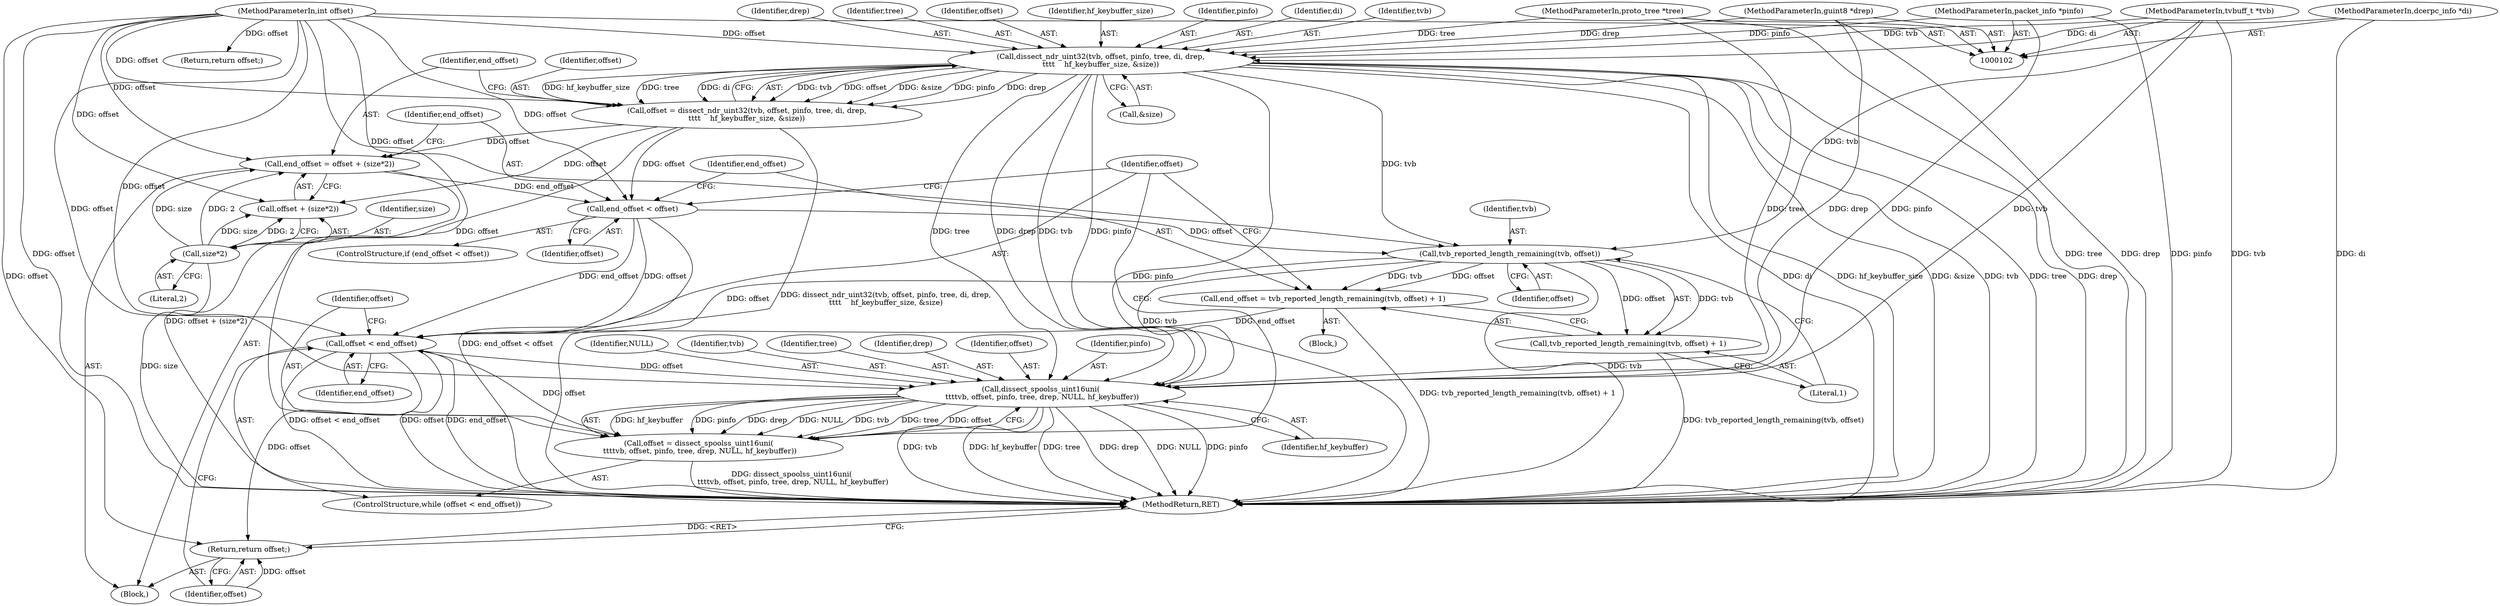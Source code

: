 digraph "0_wireshark_b4d16b4495b732888e12baf5b8a7e9bf2665e22b@API" {
"1000145" [label="(Call,tvb_reported_length_remaining(tvb, offset))"];
"1000120" [label="(Call,dissect_ndr_uint32(tvb, offset, pinfo, tree, di, drep,\n\t\t\t\t    hf_keybuffer_size, &size))"];
"1000103" [label="(MethodParameterIn,tvbuff_t *tvb)"];
"1000104" [label="(MethodParameterIn,int offset)"];
"1000105" [label="(MethodParameterIn,packet_info *pinfo)"];
"1000106" [label="(MethodParameterIn,proto_tree *tree)"];
"1000107" [label="(MethodParameterIn,dcerpc_info *di)"];
"1000108" [label="(MethodParameterIn,guint8 *drep)"];
"1000138" [label="(Call,end_offset < offset)"];
"1000130" [label="(Call,end_offset = offset + (size*2))"];
"1000118" [label="(Call,offset = dissect_ndr_uint32(tvb, offset, pinfo, tree, di, drep,\n\t\t\t\t    hf_keybuffer_size, &size))"];
"1000134" [label="(Call,size*2)"];
"1000142" [label="(Call,end_offset = tvb_reported_length_remaining(tvb, offset) + 1)"];
"1000150" [label="(Call,offset < end_offset)"];
"1000155" [label="(Call,dissect_spoolss_uint16uni(\n \t\t\ttvb, offset, pinfo, tree, drep, NULL, hf_keybuffer))"];
"1000153" [label="(Call,offset = dissect_spoolss_uint16uni(\n \t\t\ttvb, offset, pinfo, tree, drep, NULL, hf_keybuffer))"];
"1000163" [label="(Return,return offset;)"];
"1000144" [label="(Call,tvb_reported_length_remaining(tvb, offset) + 1)"];
"1000121" [label="(Identifier,tvb)"];
"1000160" [label="(Identifier,drep)"];
"1000138" [label="(Call,end_offset < offset)"];
"1000104" [label="(MethodParameterIn,int offset)"];
"1000153" [label="(Call,offset = dissect_spoolss_uint16uni(\n \t\t\ttvb, offset, pinfo, tree, drep, NULL, hf_keybuffer))"];
"1000126" [label="(Identifier,drep)"];
"1000157" [label="(Identifier,offset)"];
"1000151" [label="(Identifier,offset)"];
"1000124" [label="(Identifier,tree)"];
"1000148" [label="(Literal,1)"];
"1000147" [label="(Identifier,offset)"];
"1000107" [label="(MethodParameterIn,dcerpc_info *di)"];
"1000158" [label="(Identifier,pinfo)"];
"1000145" [label="(Call,tvb_reported_length_remaining(tvb, offset))"];
"1000132" [label="(Call,offset + (size*2))"];
"1000106" [label="(MethodParameterIn,proto_tree *tree)"];
"1000130" [label="(Call,end_offset = offset + (size*2))"];
"1000103" [label="(MethodParameterIn,tvbuff_t *tvb)"];
"1000146" [label="(Identifier,tvb)"];
"1000105" [label="(MethodParameterIn,packet_info *pinfo)"];
"1000140" [label="(Identifier,offset)"];
"1000164" [label="(Identifier,offset)"];
"1000162" [label="(Identifier,hf_keybuffer)"];
"1000122" [label="(Identifier,offset)"];
"1000116" [label="(Return,return offset;)"];
"1000131" [label="(Identifier,end_offset)"];
"1000137" [label="(ControlStructure,if (end_offset < offset))"];
"1000161" [label="(Identifier,NULL)"];
"1000118" [label="(Call,offset = dissect_ndr_uint32(tvb, offset, pinfo, tree, di, drep,\n\t\t\t\t    hf_keybuffer_size, &size))"];
"1000135" [label="(Identifier,size)"];
"1000150" [label="(Call,offset < end_offset)"];
"1000156" [label="(Identifier,tvb)"];
"1000136" [label="(Literal,2)"];
"1000144" [label="(Call,tvb_reported_length_remaining(tvb, offset) + 1)"];
"1000119" [label="(Identifier,offset)"];
"1000120" [label="(Call,dissect_ndr_uint32(tvb, offset, pinfo, tree, di, drep,\n\t\t\t\t    hf_keybuffer_size, &size))"];
"1000142" [label="(Call,end_offset = tvb_reported_length_remaining(tvb, offset) + 1)"];
"1000139" [label="(Identifier,end_offset)"];
"1000149" [label="(ControlStructure,while (offset < end_offset))"];
"1000159" [label="(Identifier,tree)"];
"1000127" [label="(Identifier,hf_keybuffer_size)"];
"1000163" [label="(Return,return offset;)"];
"1000109" [label="(Block,)"];
"1000155" [label="(Call,dissect_spoolss_uint16uni(\n \t\t\ttvb, offset, pinfo, tree, drep, NULL, hf_keybuffer))"];
"1000154" [label="(Identifier,offset)"];
"1000108" [label="(MethodParameterIn,guint8 *drep)"];
"1000123" [label="(Identifier,pinfo)"];
"1000141" [label="(Block,)"];
"1000152" [label="(Identifier,end_offset)"];
"1000165" [label="(MethodReturn,RET)"];
"1000143" [label="(Identifier,end_offset)"];
"1000125" [label="(Identifier,di)"];
"1000128" [label="(Call,&size)"];
"1000134" [label="(Call,size*2)"];
"1000145" -> "1000144"  [label="AST: "];
"1000145" -> "1000147"  [label="CFG: "];
"1000146" -> "1000145"  [label="AST: "];
"1000147" -> "1000145"  [label="AST: "];
"1000148" -> "1000145"  [label="CFG: "];
"1000145" -> "1000165"  [label="DDG: tvb"];
"1000145" -> "1000142"  [label="DDG: tvb"];
"1000145" -> "1000142"  [label="DDG: offset"];
"1000145" -> "1000144"  [label="DDG: tvb"];
"1000145" -> "1000144"  [label="DDG: offset"];
"1000120" -> "1000145"  [label="DDG: tvb"];
"1000103" -> "1000145"  [label="DDG: tvb"];
"1000138" -> "1000145"  [label="DDG: offset"];
"1000104" -> "1000145"  [label="DDG: offset"];
"1000145" -> "1000150"  [label="DDG: offset"];
"1000145" -> "1000155"  [label="DDG: tvb"];
"1000120" -> "1000118"  [label="AST: "];
"1000120" -> "1000128"  [label="CFG: "];
"1000121" -> "1000120"  [label="AST: "];
"1000122" -> "1000120"  [label="AST: "];
"1000123" -> "1000120"  [label="AST: "];
"1000124" -> "1000120"  [label="AST: "];
"1000125" -> "1000120"  [label="AST: "];
"1000126" -> "1000120"  [label="AST: "];
"1000127" -> "1000120"  [label="AST: "];
"1000128" -> "1000120"  [label="AST: "];
"1000118" -> "1000120"  [label="CFG: "];
"1000120" -> "1000165"  [label="DDG: di"];
"1000120" -> "1000165"  [label="DDG: tvb"];
"1000120" -> "1000165"  [label="DDG: tree"];
"1000120" -> "1000165"  [label="DDG: drep"];
"1000120" -> "1000165"  [label="DDG: pinfo"];
"1000120" -> "1000165"  [label="DDG: hf_keybuffer_size"];
"1000120" -> "1000165"  [label="DDG: &size"];
"1000120" -> "1000118"  [label="DDG: tvb"];
"1000120" -> "1000118"  [label="DDG: offset"];
"1000120" -> "1000118"  [label="DDG: &size"];
"1000120" -> "1000118"  [label="DDG: pinfo"];
"1000120" -> "1000118"  [label="DDG: drep"];
"1000120" -> "1000118"  [label="DDG: hf_keybuffer_size"];
"1000120" -> "1000118"  [label="DDG: tree"];
"1000120" -> "1000118"  [label="DDG: di"];
"1000103" -> "1000120"  [label="DDG: tvb"];
"1000104" -> "1000120"  [label="DDG: offset"];
"1000105" -> "1000120"  [label="DDG: pinfo"];
"1000106" -> "1000120"  [label="DDG: tree"];
"1000107" -> "1000120"  [label="DDG: di"];
"1000108" -> "1000120"  [label="DDG: drep"];
"1000120" -> "1000155"  [label="DDG: tvb"];
"1000120" -> "1000155"  [label="DDG: pinfo"];
"1000120" -> "1000155"  [label="DDG: tree"];
"1000120" -> "1000155"  [label="DDG: drep"];
"1000103" -> "1000102"  [label="AST: "];
"1000103" -> "1000165"  [label="DDG: tvb"];
"1000103" -> "1000155"  [label="DDG: tvb"];
"1000104" -> "1000102"  [label="AST: "];
"1000104" -> "1000165"  [label="DDG: offset"];
"1000104" -> "1000116"  [label="DDG: offset"];
"1000104" -> "1000118"  [label="DDG: offset"];
"1000104" -> "1000130"  [label="DDG: offset"];
"1000104" -> "1000132"  [label="DDG: offset"];
"1000104" -> "1000138"  [label="DDG: offset"];
"1000104" -> "1000150"  [label="DDG: offset"];
"1000104" -> "1000153"  [label="DDG: offset"];
"1000104" -> "1000155"  [label="DDG: offset"];
"1000104" -> "1000163"  [label="DDG: offset"];
"1000105" -> "1000102"  [label="AST: "];
"1000105" -> "1000165"  [label="DDG: pinfo"];
"1000105" -> "1000155"  [label="DDG: pinfo"];
"1000106" -> "1000102"  [label="AST: "];
"1000106" -> "1000165"  [label="DDG: tree"];
"1000106" -> "1000155"  [label="DDG: tree"];
"1000107" -> "1000102"  [label="AST: "];
"1000107" -> "1000165"  [label="DDG: di"];
"1000108" -> "1000102"  [label="AST: "];
"1000108" -> "1000165"  [label="DDG: drep"];
"1000108" -> "1000155"  [label="DDG: drep"];
"1000138" -> "1000137"  [label="AST: "];
"1000138" -> "1000140"  [label="CFG: "];
"1000139" -> "1000138"  [label="AST: "];
"1000140" -> "1000138"  [label="AST: "];
"1000143" -> "1000138"  [label="CFG: "];
"1000151" -> "1000138"  [label="CFG: "];
"1000138" -> "1000165"  [label="DDG: end_offset < offset"];
"1000130" -> "1000138"  [label="DDG: end_offset"];
"1000118" -> "1000138"  [label="DDG: offset"];
"1000138" -> "1000150"  [label="DDG: offset"];
"1000138" -> "1000150"  [label="DDG: end_offset"];
"1000130" -> "1000109"  [label="AST: "];
"1000130" -> "1000132"  [label="CFG: "];
"1000131" -> "1000130"  [label="AST: "];
"1000132" -> "1000130"  [label="AST: "];
"1000139" -> "1000130"  [label="CFG: "];
"1000130" -> "1000165"  [label="DDG: offset + (size*2)"];
"1000118" -> "1000130"  [label="DDG: offset"];
"1000134" -> "1000130"  [label="DDG: size"];
"1000134" -> "1000130"  [label="DDG: 2"];
"1000118" -> "1000109"  [label="AST: "];
"1000119" -> "1000118"  [label="AST: "];
"1000131" -> "1000118"  [label="CFG: "];
"1000118" -> "1000165"  [label="DDG: dissect_ndr_uint32(tvb, offset, pinfo, tree, di, drep,\n\t\t\t\t    hf_keybuffer_size, &size)"];
"1000118" -> "1000132"  [label="DDG: offset"];
"1000134" -> "1000132"  [label="AST: "];
"1000134" -> "1000136"  [label="CFG: "];
"1000135" -> "1000134"  [label="AST: "];
"1000136" -> "1000134"  [label="AST: "];
"1000132" -> "1000134"  [label="CFG: "];
"1000134" -> "1000165"  [label="DDG: size"];
"1000134" -> "1000132"  [label="DDG: size"];
"1000134" -> "1000132"  [label="DDG: 2"];
"1000142" -> "1000141"  [label="AST: "];
"1000142" -> "1000144"  [label="CFG: "];
"1000143" -> "1000142"  [label="AST: "];
"1000144" -> "1000142"  [label="AST: "];
"1000151" -> "1000142"  [label="CFG: "];
"1000142" -> "1000165"  [label="DDG: tvb_reported_length_remaining(tvb, offset) + 1"];
"1000142" -> "1000150"  [label="DDG: end_offset"];
"1000150" -> "1000149"  [label="AST: "];
"1000150" -> "1000152"  [label="CFG: "];
"1000151" -> "1000150"  [label="AST: "];
"1000152" -> "1000150"  [label="AST: "];
"1000154" -> "1000150"  [label="CFG: "];
"1000164" -> "1000150"  [label="CFG: "];
"1000150" -> "1000165"  [label="DDG: end_offset"];
"1000150" -> "1000165"  [label="DDG: offset < end_offset"];
"1000150" -> "1000165"  [label="DDG: offset"];
"1000153" -> "1000150"  [label="DDG: offset"];
"1000150" -> "1000155"  [label="DDG: offset"];
"1000150" -> "1000163"  [label="DDG: offset"];
"1000155" -> "1000153"  [label="AST: "];
"1000155" -> "1000162"  [label="CFG: "];
"1000156" -> "1000155"  [label="AST: "];
"1000157" -> "1000155"  [label="AST: "];
"1000158" -> "1000155"  [label="AST: "];
"1000159" -> "1000155"  [label="AST: "];
"1000160" -> "1000155"  [label="AST: "];
"1000161" -> "1000155"  [label="AST: "];
"1000162" -> "1000155"  [label="AST: "];
"1000153" -> "1000155"  [label="CFG: "];
"1000155" -> "1000165"  [label="DDG: tree"];
"1000155" -> "1000165"  [label="DDG: drep"];
"1000155" -> "1000165"  [label="DDG: NULL"];
"1000155" -> "1000165"  [label="DDG: pinfo"];
"1000155" -> "1000165"  [label="DDG: tvb"];
"1000155" -> "1000165"  [label="DDG: hf_keybuffer"];
"1000155" -> "1000153"  [label="DDG: hf_keybuffer"];
"1000155" -> "1000153"  [label="DDG: pinfo"];
"1000155" -> "1000153"  [label="DDG: drep"];
"1000155" -> "1000153"  [label="DDG: NULL"];
"1000155" -> "1000153"  [label="DDG: tvb"];
"1000155" -> "1000153"  [label="DDG: tree"];
"1000155" -> "1000153"  [label="DDG: offset"];
"1000153" -> "1000149"  [label="AST: "];
"1000154" -> "1000153"  [label="AST: "];
"1000151" -> "1000153"  [label="CFG: "];
"1000153" -> "1000165"  [label="DDG: dissect_spoolss_uint16uni(\n \t\t\ttvb, offset, pinfo, tree, drep, NULL, hf_keybuffer)"];
"1000163" -> "1000109"  [label="AST: "];
"1000163" -> "1000164"  [label="CFG: "];
"1000164" -> "1000163"  [label="AST: "];
"1000165" -> "1000163"  [label="CFG: "];
"1000163" -> "1000165"  [label="DDG: <RET>"];
"1000164" -> "1000163"  [label="DDG: offset"];
"1000144" -> "1000148"  [label="CFG: "];
"1000148" -> "1000144"  [label="AST: "];
"1000144" -> "1000165"  [label="DDG: tvb_reported_length_remaining(tvb, offset)"];
}

